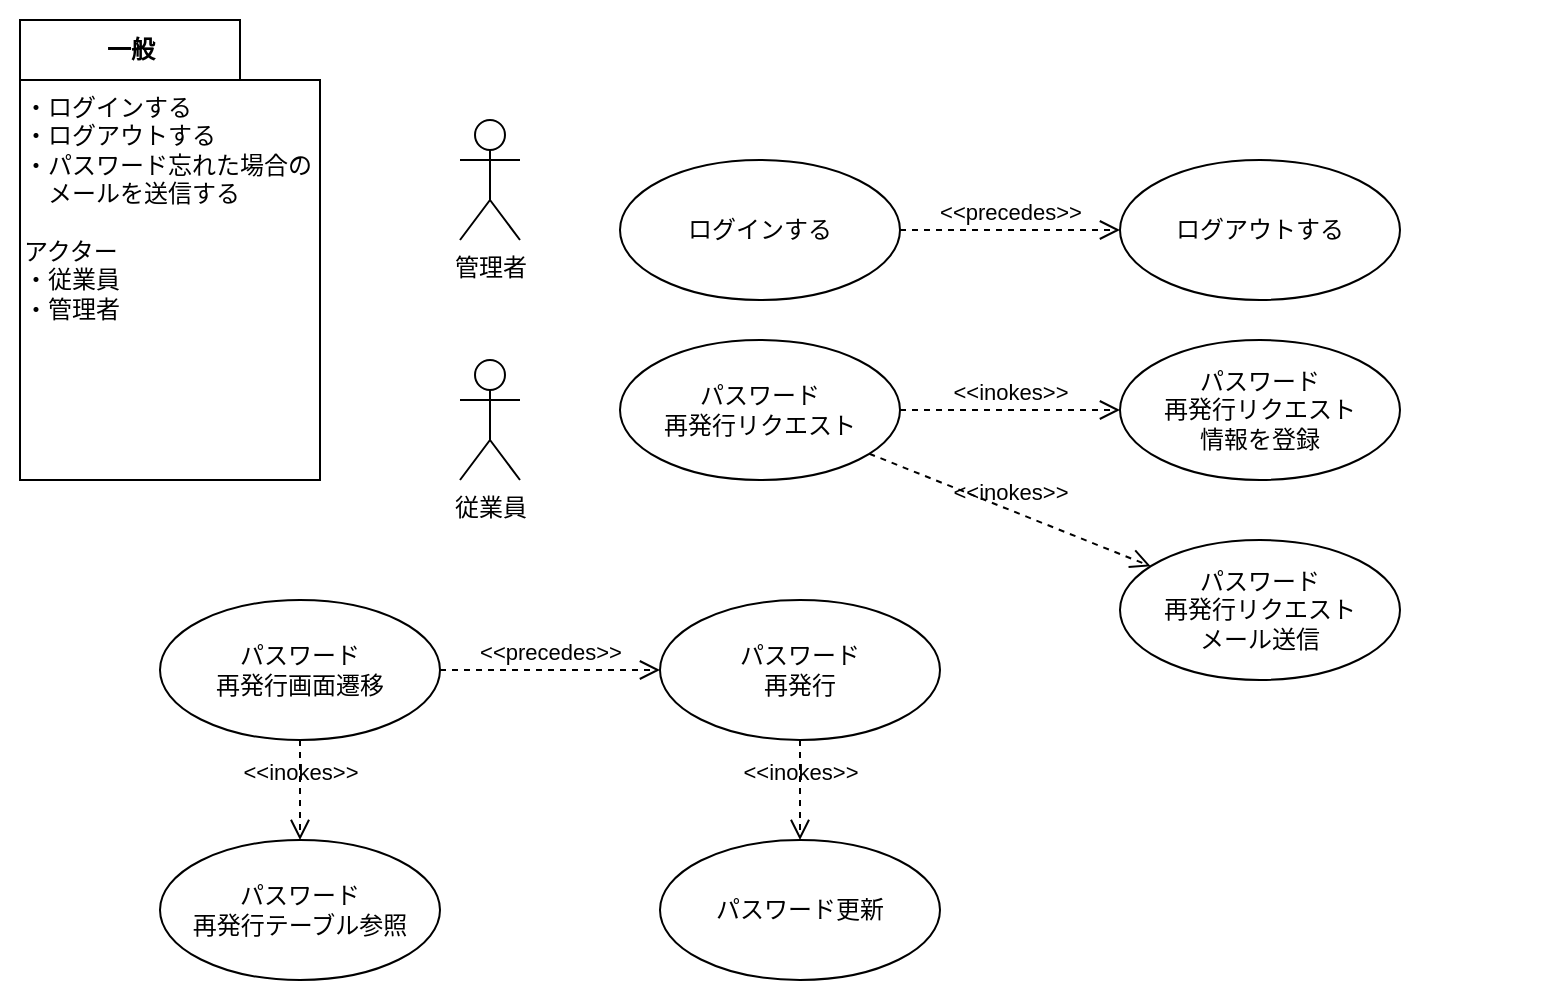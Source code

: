 <mxfile>
    <diagram id="iqmoIgNIvQ5l96uH0OUp" name="ページ1">
        <mxGraphModel dx="1396" dy="929" grid="1" gridSize="10" guides="1" tooltips="1" connect="1" arrows="1" fold="1" page="1" pageScale="1" pageWidth="827" pageHeight="1169" math="0" shadow="0">
            <root>
                <mxCell id="0"/>
                <mxCell id="1" parent="0"/>
                <mxCell id="2" value="" style="rounded=0;whiteSpace=wrap;html=1;strokeColor=none;" vertex="1" parent="1">
                    <mxGeometry x="40" y="40" width="780" height="490" as="geometry"/>
                </mxCell>
                <mxCell id="3" value="管理者" style="shape=umlActor;verticalLabelPosition=bottom;verticalAlign=top;html=1;outlineConnect=0;" vertex="1" parent="1">
                    <mxGeometry x="270" y="100" width="30" height="60" as="geometry"/>
                </mxCell>
                <mxCell id="4" value="ログインする" style="ellipse;whiteSpace=wrap;html=1;" vertex="1" parent="1">
                    <mxGeometry x="350" y="120" width="140" height="70" as="geometry"/>
                </mxCell>
                <mxCell id="6" value="従業員" style="shape=umlActor;verticalLabelPosition=bottom;verticalAlign=top;html=1;outlineConnect=0;" vertex="1" parent="1">
                    <mxGeometry x="270" y="220" width="30" height="60" as="geometry"/>
                </mxCell>
                <mxCell id="10" value="ログアウトする" style="ellipse;whiteSpace=wrap;html=1;" vertex="1" parent="1">
                    <mxGeometry x="600" y="120" width="140" height="70" as="geometry"/>
                </mxCell>
                <mxCell id="11" value="パスワード&lt;br&gt;再発行リクエスト" style="ellipse;whiteSpace=wrap;html=1;" vertex="1" parent="1">
                    <mxGeometry x="350" y="210" width="140" height="70" as="geometry"/>
                </mxCell>
                <mxCell id="12" value="&amp;lt;&amp;lt;precedes&amp;gt;&amp;gt;" style="endArrow=open;startArrow=none;endFill=0;startFill=0;endSize=8;html=1;verticalAlign=bottom;dashed=1;labelBackgroundColor=none;" edge="1" parent="1" source="4" target="10">
                    <mxGeometry width="160" relative="1" as="geometry">
                        <mxPoint x="430.79" y="-223.67" as="sourcePoint"/>
                        <mxPoint x="359.132" y="-246.269" as="targetPoint"/>
                    </mxGeometry>
                </mxCell>
                <mxCell id="13" value="パスワード&lt;br&gt;再発行リクエスト&lt;br&gt;情報を登録" style="ellipse;whiteSpace=wrap;html=1;" vertex="1" parent="1">
                    <mxGeometry x="600" y="210" width="140" height="70" as="geometry"/>
                </mxCell>
                <mxCell id="14" value="&amp;lt;&amp;lt;inokes&amp;gt;&amp;gt;" style="endArrow=open;startArrow=none;endFill=0;startFill=0;endSize=8;html=1;verticalAlign=bottom;dashed=1;labelBackgroundColor=none;" edge="1" parent="1" source="11" target="13">
                    <mxGeometry x="-0.0" width="160" relative="1" as="geometry">
                        <mxPoint x="781.45" y="523.316" as="sourcePoint"/>
                        <mxPoint x="838.51" y="611.69" as="targetPoint"/>
                        <mxPoint as="offset"/>
                    </mxGeometry>
                </mxCell>
                <mxCell id="15" value="一般" style="shape=folder;fontStyle=1;tabWidth=110;tabHeight=30;tabPosition=left;html=1;boundedLbl=1;labelInHeader=1;container=1;collapsible=0;" vertex="1" parent="1">
                    <mxGeometry x="50" y="50" width="150" height="230" as="geometry"/>
                </mxCell>
                <mxCell id="16" value="・ログインする&lt;br&gt;・ログアウトする&lt;br&gt;・パスワード忘れた場合の&lt;br&gt;　メールを送信する&lt;br&gt;&lt;br&gt;アクター&lt;br&gt;・従業員&lt;br&gt;・管理者" style="html=1;strokeColor=none;resizeWidth=1;resizeHeight=1;fillColor=none;part=1;connectable=0;allowArrows=0;deletable=0;align=left;verticalAlign=top;" vertex="1" parent="15">
                    <mxGeometry width="150" height="200" relative="1" as="geometry">
                        <mxPoint y="30" as="offset"/>
                    </mxGeometry>
                </mxCell>
                <mxCell id="19" value="パスワード&lt;br&gt;再発行画面遷移" style="ellipse;whiteSpace=wrap;html=1;" vertex="1" parent="1">
                    <mxGeometry x="120" y="340" width="140" height="70" as="geometry"/>
                </mxCell>
                <mxCell id="20" value="パスワード&lt;br&gt;再発行" style="ellipse;whiteSpace=wrap;html=1;" vertex="1" parent="1">
                    <mxGeometry x="370" y="340" width="140" height="70" as="geometry"/>
                </mxCell>
                <mxCell id="21" value="パスワード&lt;br&gt;再発行テーブル参照" style="ellipse;whiteSpace=wrap;html=1;" vertex="1" parent="1">
                    <mxGeometry x="120" y="460" width="140" height="70" as="geometry"/>
                </mxCell>
                <mxCell id="22" value="パスワード更新" style="ellipse;whiteSpace=wrap;html=1;" vertex="1" parent="1">
                    <mxGeometry x="370" y="460" width="140" height="70" as="geometry"/>
                </mxCell>
                <mxCell id="23" value="&amp;lt;&amp;lt;inokes&amp;gt;&amp;gt;" style="endArrow=open;startArrow=none;endFill=0;startFill=0;endSize=8;html=1;verticalAlign=bottom;dashed=1;labelBackgroundColor=none;" edge="1" parent="1" source="19" target="21">
                    <mxGeometry x="-0.0" width="160" relative="1" as="geometry">
                        <mxPoint x="500" y="255" as="sourcePoint"/>
                        <mxPoint x="610" y="255" as="targetPoint"/>
                        <mxPoint as="offset"/>
                    </mxGeometry>
                </mxCell>
                <mxCell id="25" value="&amp;lt;&amp;lt;inokes&amp;gt;&amp;gt;" style="endArrow=open;startArrow=none;endFill=0;startFill=0;endSize=8;html=1;verticalAlign=bottom;dashed=1;labelBackgroundColor=none;" edge="1" parent="1" source="20" target="22">
                    <mxGeometry x="-0.0" width="160" relative="1" as="geometry">
                        <mxPoint x="600" y="410" as="sourcePoint"/>
                        <mxPoint x="600" y="460" as="targetPoint"/>
                        <mxPoint as="offset"/>
                    </mxGeometry>
                </mxCell>
                <mxCell id="26" value="&amp;lt;&amp;lt;precedes&amp;gt;&amp;gt;" style="endArrow=open;startArrow=none;endFill=0;startFill=0;endSize=8;html=1;verticalAlign=bottom;dashed=1;labelBackgroundColor=none;" edge="1" parent="1" source="19" target="20">
                    <mxGeometry width="160" relative="1" as="geometry">
                        <mxPoint x="500" y="165" as="sourcePoint"/>
                        <mxPoint x="610" y="165" as="targetPoint"/>
                    </mxGeometry>
                </mxCell>
                <mxCell id="27" value="パスワード&lt;br&gt;再発行リクエスト&lt;br&gt;メール送信" style="ellipse;whiteSpace=wrap;html=1;" vertex="1" parent="1">
                    <mxGeometry x="600" y="310" width="140" height="70" as="geometry"/>
                </mxCell>
                <mxCell id="28" value="&amp;lt;&amp;lt;inokes&amp;gt;&amp;gt;" style="endArrow=open;startArrow=none;endFill=0;startFill=0;endSize=8;html=1;verticalAlign=bottom;dashed=1;labelBackgroundColor=none;" edge="1" parent="1" source="11" target="27">
                    <mxGeometry x="-0.0" width="160" relative="1" as="geometry">
                        <mxPoint x="500" y="255" as="sourcePoint"/>
                        <mxPoint x="610" y="255" as="targetPoint"/>
                        <mxPoint as="offset"/>
                    </mxGeometry>
                </mxCell>
            </root>
        </mxGraphModel>
    </diagram>
</mxfile>